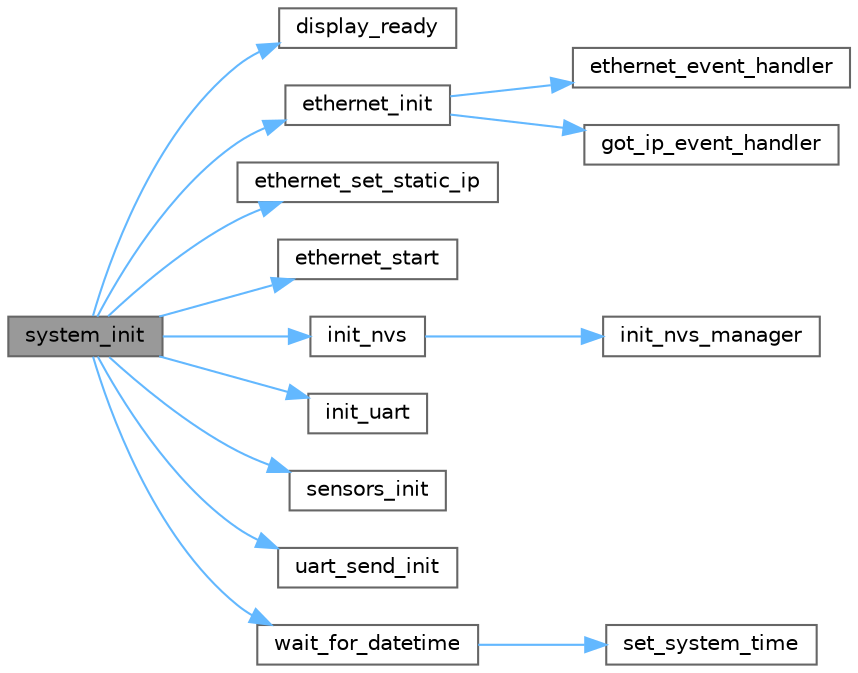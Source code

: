 digraph "system_init"
{
 // LATEX_PDF_SIZE
  bgcolor="transparent";
  edge [fontname=Helvetica,fontsize=10,labelfontname=Helvetica,labelfontsize=10];
  node [fontname=Helvetica,fontsize=10,shape=box,height=0.2,width=0.4];
  rankdir="LR";
  Node1 [id="Node000001",label="system_init",height=0.2,width=0.4,color="gray40", fillcolor="grey60", style="filled", fontcolor="black",tooltip="Initializes the system."];
  Node1 -> Node2 [id="edge1_Node000001_Node000002",color="steelblue1",style="solid",tooltip=" "];
  Node2 [id="Node000002",label="display_ready",height=0.2,width=0.4,color="grey40", fillcolor="white", style="filled",URL="$setup_8c.html#abf1f7169537cbd8629caa4345fe28394",tooltip="Waits for the Nextion display to send the command indicating that it is ready."];
  Node1 -> Node3 [id="edge2_Node000001_Node000003",color="steelblue1",style="solid",tooltip=" "];
  Node3 [id="Node000003",label="ethernet_init",height=0.2,width=0.4,color="grey40", fillcolor="white", style="filled",URL="$ethernet_8c.html#ac5a294a0efbd42bd9671903a60e4f52b",tooltip="Initialize the W5500 Ethernet module."];
  Node3 -> Node4 [id="edge3_Node000003_Node000004",color="steelblue1",style="solid",tooltip=" "];
  Node4 [id="Node000004",label="ethernet_event_handler",height=0.2,width=0.4,color="grey40", fillcolor="white", style="filled",URL="$ethernet_8c.html#a2ae9912b161cb0e12abb084e5d2756c2",tooltip="Event handler for Ethernet events."];
  Node3 -> Node5 [id="edge4_Node000003_Node000005",color="steelblue1",style="solid",tooltip=" "];
  Node5 [id="Node000005",label="got_ip_event_handler",height=0.2,width=0.4,color="grey40", fillcolor="white", style="filled",URL="$ethernet_8c.html#a00e93e9c4cda2c8a6aac16b5bc195a09",tooltip=" "];
  Node1 -> Node6 [id="edge5_Node000001_Node000006",color="steelblue1",style="solid",tooltip=" "];
  Node6 [id="Node000006",label="ethernet_set_static_ip",height=0.2,width=0.4,color="grey40", fillcolor="white", style="filled",URL="$ethernet_8c.html#a864a2ddf998b216a85c97c640b841501",tooltip="Configure static IP settings for the Ethernet interface."];
  Node1 -> Node7 [id="edge6_Node000001_Node000007",color="steelblue1",style="solid",tooltip=" "];
  Node7 [id="Node000007",label="ethernet_start",height=0.2,width=0.4,color="grey40", fillcolor="white", style="filled",URL="$ethernet_8c.html#a4f763d2ae63ab35e404488c1add5c852",tooltip="Start the Ethernet connection."];
  Node1 -> Node8 [id="edge7_Node000001_Node000008",color="steelblue1",style="solid",tooltip=" "];
  Node8 [id="Node000008",label="init_nvs",height=0.2,width=0.4,color="grey40", fillcolor="white", style="filled",URL="$setup_8c.html#aa2c353c6e3271404cdf45ce4601951c7",tooltip="Initializes the NVS (Non-Volatile Storage)."];
  Node8 -> Node9 [id="edge8_Node000008_Node000009",color="steelblue1",style="solid",tooltip=" "];
  Node9 [id="Node000009",label="init_nvs_manager",height=0.2,width=0.4,color="grey40", fillcolor="white", style="filled",URL="$nvs__manager_8c.html#a77336aed281bafc61cdc6ecfc8572d15",tooltip="Initializes the NVS (Non-Volatile Storage)."];
  Node1 -> Node10 [id="edge9_Node000001_Node000010",color="steelblue1",style="solid",tooltip=" "];
  Node10 [id="Node000010",label="init_uart",height=0.2,width=0.4,color="grey40", fillcolor="white", style="filled",URL="$setup_8c.html#a7c8ab9435f095e55019fe880192c3537",tooltip="Initializes the serial communication."];
  Node1 -> Node11 [id="edge10_Node000001_Node000011",color="steelblue1",style="solid",tooltip=" "];
  Node11 [id="Node000011",label="sensors_init",height=0.2,width=0.4,color="grey40", fillcolor="white", style="filled",URL="$sensors_8c.html#a7a541577440ac4cb1da9b8ef7261cfec",tooltip="Initialize the sensors. This function sets up the ADC channels for reading pressure and temperature s..."];
  Node1 -> Node12 [id="edge11_Node000001_Node000012",color="steelblue1",style="solid",tooltip=" "];
  Node12 [id="Node000012",label="uart_send_init",height=0.2,width=0.4,color="grey40", fillcolor="white", style="filled",URL="$serial__send_8c.html#aa0463ce777016c795ce8597f2e04bf79",tooltip="Add mutex initialization for UART communication."];
  Node1 -> Node13 [id="edge12_Node000001_Node000013",color="steelblue1",style="solid",tooltip=" "];
  Node13 [id="Node000013",label="wait_for_datetime",height=0.2,width=0.4,color="grey40", fillcolor="white", style="filled",URL="$setup_8c.html#a409b2f4c4106092dafb1db940c5f85d4",tooltip="Blocks until a valid date/time string is received via UART."];
  Node13 -> Node14 [id="edge13_Node000013_Node000014",color="steelblue1",style="solid",tooltip=" "];
  Node14 [id="Node000014",label="set_system_time",height=0.2,width=0.4,color="grey40", fillcolor="white", style="filled",URL="$time__manager_8c.html#a94c1c4594f51852e46a30e2f025ebc16",tooltip="Initializes the time manager."];
}
